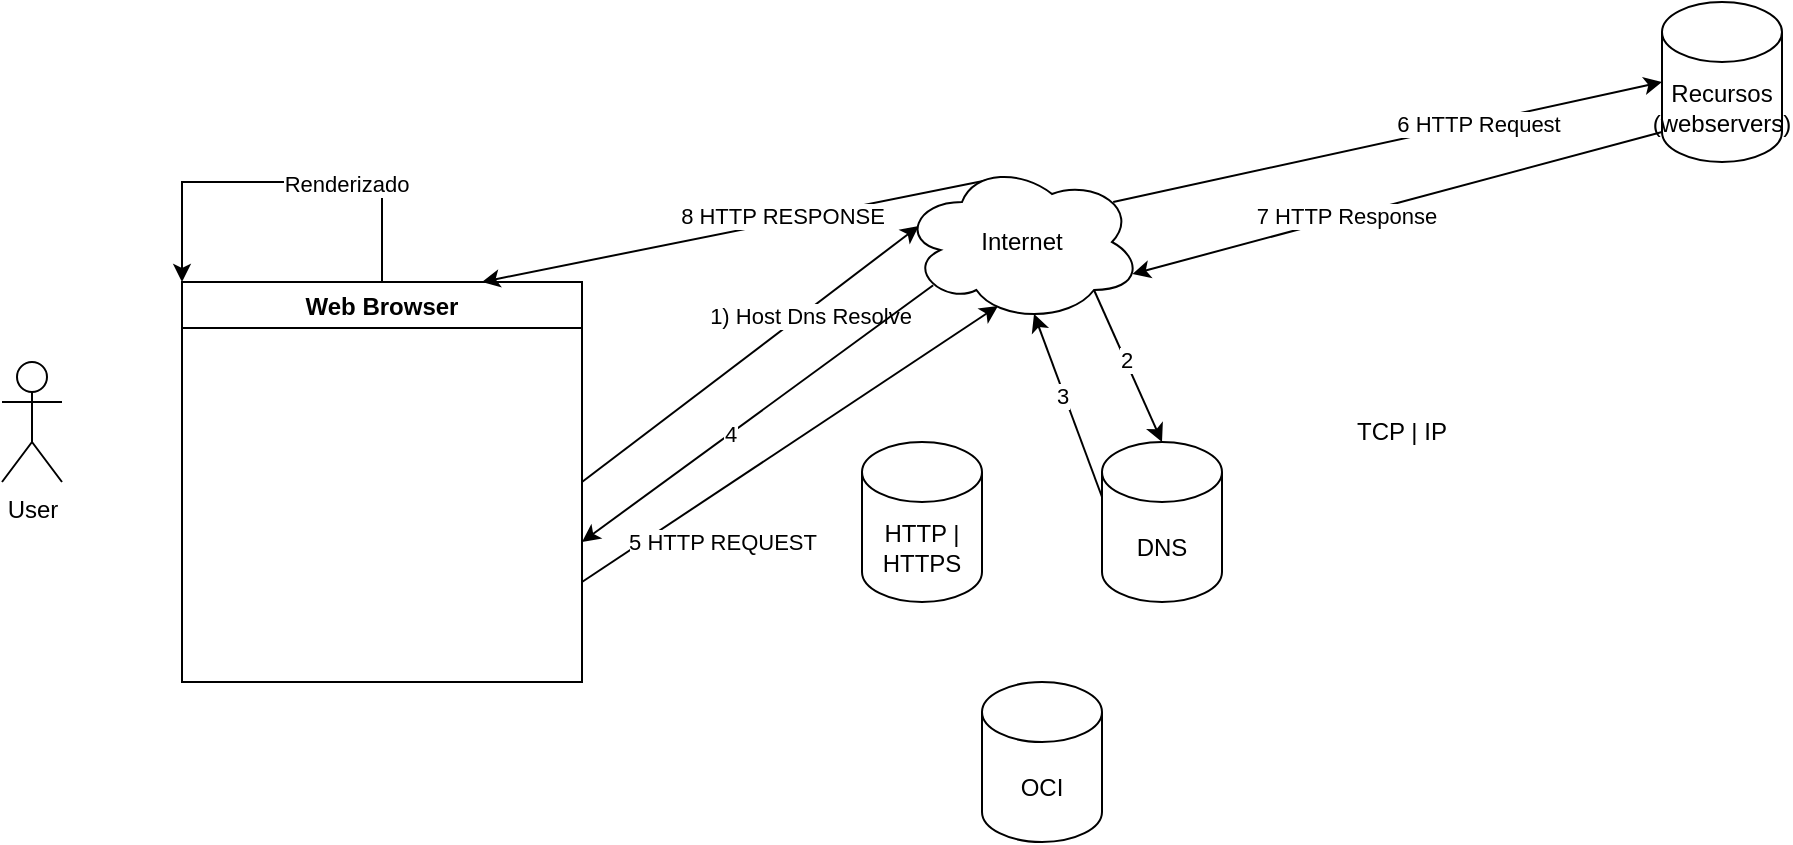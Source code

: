 <mxfile version="20.3.0" type="device"><diagram id="J5RqiKNQYTPjyl5852bg" name="Page-1"><mxGraphModel dx="1352" dy="827" grid="1" gridSize="10" guides="1" tooltips="1" connect="1" arrows="1" fold="1" page="1" pageScale="1" pageWidth="1100" pageHeight="850" math="0" shadow="0"><root><mxCell id="0"/><mxCell id="1" parent="0"/><mxCell id="lIiKSvGXky_bmWnDzIan-1" value="User" style="shape=umlActor;verticalLabelPosition=bottom;verticalAlign=top;html=1;outlineConnect=0;" vertex="1" parent="1"><mxGeometry x="80" y="240" width="30" height="60" as="geometry"/></mxCell><mxCell id="lIiKSvGXky_bmWnDzIan-8" style="rounded=0;orthogonalLoop=1;jettySize=auto;html=1;exitX=1;exitY=0.5;exitDx=0;exitDy=0;entryX=0.07;entryY=0.4;entryDx=0;entryDy=0;entryPerimeter=0;" edge="1" parent="1" source="lIiKSvGXky_bmWnDzIan-2" target="lIiKSvGXky_bmWnDzIan-3"><mxGeometry relative="1" as="geometry"/></mxCell><mxCell id="lIiKSvGXky_bmWnDzIan-11" value="1) Host Dns Resolve" style="edgeLabel;html=1;align=center;verticalAlign=middle;resizable=0;points=[];" vertex="1" connectable="0" parent="lIiKSvGXky_bmWnDzIan-8"><mxGeometry x="0.333" y="-3" relative="1" as="geometry"><mxPoint as="offset"/></mxGeometry></mxCell><mxCell id="lIiKSvGXky_bmWnDzIan-17" style="edgeStyle=none;rounded=0;orthogonalLoop=1;jettySize=auto;html=1;exitX=1;exitY=0.75;exitDx=0;exitDy=0;entryX=0.4;entryY=0.9;entryDx=0;entryDy=0;entryPerimeter=0;" edge="1" parent="1" source="lIiKSvGXky_bmWnDzIan-2" target="lIiKSvGXky_bmWnDzIan-3"><mxGeometry relative="1" as="geometry"/></mxCell><mxCell id="lIiKSvGXky_bmWnDzIan-18" value="5 HTTP REQUEST" style="edgeLabel;html=1;align=center;verticalAlign=middle;resizable=0;points=[];" vertex="1" connectable="0" parent="lIiKSvGXky_bmWnDzIan-17"><mxGeometry x="-0.116" relative="1" as="geometry"><mxPoint x="-22" y="41" as="offset"/></mxGeometry></mxCell><mxCell id="lIiKSvGXky_bmWnDzIan-24" style="edgeStyle=orthogonalEdgeStyle;rounded=0;orthogonalLoop=1;jettySize=auto;html=1;exitX=0.5;exitY=0;exitDx=0;exitDy=0;entryX=0;entryY=0;entryDx=0;entryDy=0;" edge="1" parent="1" source="lIiKSvGXky_bmWnDzIan-2" target="lIiKSvGXky_bmWnDzIan-2"><mxGeometry relative="1" as="geometry"><mxPoint x="260" y="110" as="targetPoint"/><Array as="points"><mxPoint x="270" y="150"/><mxPoint x="170" y="150"/></Array></mxGeometry></mxCell><mxCell id="lIiKSvGXky_bmWnDzIan-25" value="Renderizado" style="edgeLabel;html=1;align=center;verticalAlign=middle;resizable=0;points=[];" vertex="1" connectable="0" parent="lIiKSvGXky_bmWnDzIan-24"><mxGeometry x="-0.32" y="1" relative="1" as="geometry"><mxPoint as="offset"/></mxGeometry></mxCell><mxCell id="lIiKSvGXky_bmWnDzIan-2" value="Web Browser" style="swimlane;" vertex="1" parent="1"><mxGeometry x="170" y="200" width="200" height="200" as="geometry"/></mxCell><mxCell id="lIiKSvGXky_bmWnDzIan-9" style="rounded=0;orthogonalLoop=1;jettySize=auto;html=1;exitX=0.8;exitY=0.8;exitDx=0;exitDy=0;exitPerimeter=0;entryX=0.5;entryY=0;entryDx=0;entryDy=0;entryPerimeter=0;" edge="1" parent="1" source="lIiKSvGXky_bmWnDzIan-3" target="lIiKSvGXky_bmWnDzIan-6"><mxGeometry relative="1" as="geometry"/></mxCell><mxCell id="lIiKSvGXky_bmWnDzIan-12" value="2" style="edgeLabel;html=1;align=center;verticalAlign=middle;resizable=0;points=[];" vertex="1" connectable="0" parent="lIiKSvGXky_bmWnDzIan-9"><mxGeometry x="-0.076" relative="1" as="geometry"><mxPoint as="offset"/></mxGeometry></mxCell><mxCell id="lIiKSvGXky_bmWnDzIan-14" style="edgeStyle=none;rounded=0;orthogonalLoop=1;jettySize=auto;html=1;exitX=0.13;exitY=0.77;exitDx=0;exitDy=0;exitPerimeter=0;" edge="1" parent="1" source="lIiKSvGXky_bmWnDzIan-3"><mxGeometry relative="1" as="geometry"><mxPoint x="370" y="330" as="targetPoint"/></mxGeometry></mxCell><mxCell id="lIiKSvGXky_bmWnDzIan-15" value="4" style="edgeLabel;html=1;align=center;verticalAlign=middle;resizable=0;points=[];" vertex="1" connectable="0" parent="lIiKSvGXky_bmWnDzIan-14"><mxGeometry x="0.165" y="-1" relative="1" as="geometry"><mxPoint x="1" as="offset"/></mxGeometry></mxCell><mxCell id="lIiKSvGXky_bmWnDzIan-16" style="edgeStyle=none;rounded=0;orthogonalLoop=1;jettySize=auto;html=1;exitX=0.88;exitY=0.25;exitDx=0;exitDy=0;exitPerimeter=0;entryX=0;entryY=0.5;entryDx=0;entryDy=0;entryPerimeter=0;" edge="1" parent="1" source="lIiKSvGXky_bmWnDzIan-3" target="lIiKSvGXky_bmWnDzIan-7"><mxGeometry relative="1" as="geometry"/></mxCell><mxCell id="lIiKSvGXky_bmWnDzIan-19" value="6 HTTP Request" style="edgeLabel;html=1;align=center;verticalAlign=middle;resizable=0;points=[];" vertex="1" connectable="0" parent="lIiKSvGXky_bmWnDzIan-16"><mxGeometry x="0.323" relative="1" as="geometry"><mxPoint as="offset"/></mxGeometry></mxCell><mxCell id="lIiKSvGXky_bmWnDzIan-22" style="edgeStyle=none;rounded=0;orthogonalLoop=1;jettySize=auto;html=1;exitX=0.4;exitY=0.1;exitDx=0;exitDy=0;exitPerimeter=0;entryX=0.75;entryY=0;entryDx=0;entryDy=0;" edge="1" parent="1" source="lIiKSvGXky_bmWnDzIan-3" target="lIiKSvGXky_bmWnDzIan-2"><mxGeometry relative="1" as="geometry"/></mxCell><mxCell id="lIiKSvGXky_bmWnDzIan-23" value="8 HTTP RESPONSE" style="edgeLabel;html=1;align=center;verticalAlign=middle;resizable=0;points=[];" vertex="1" connectable="0" parent="lIiKSvGXky_bmWnDzIan-22"><mxGeometry x="-0.167" y="-3" relative="1" as="geometry"><mxPoint as="offset"/></mxGeometry></mxCell><mxCell id="lIiKSvGXky_bmWnDzIan-3" value="Internet" style="ellipse;shape=cloud;whiteSpace=wrap;html=1;" vertex="1" parent="1"><mxGeometry x="530" y="140" width="120" height="80" as="geometry"/></mxCell><mxCell id="lIiKSvGXky_bmWnDzIan-4" value="OCI" style="shape=cylinder3;whiteSpace=wrap;html=1;boundedLbl=1;backgroundOutline=1;size=15;" vertex="1" parent="1"><mxGeometry x="570" y="400" width="60" height="80" as="geometry"/></mxCell><mxCell id="lIiKSvGXky_bmWnDzIan-5" value="HTTP | HTTPS" style="shape=cylinder3;whiteSpace=wrap;html=1;boundedLbl=1;backgroundOutline=1;size=15;" vertex="1" parent="1"><mxGeometry x="510" y="280" width="60" height="80" as="geometry"/></mxCell><mxCell id="lIiKSvGXky_bmWnDzIan-10" style="rounded=0;orthogonalLoop=1;jettySize=auto;html=1;exitX=0;exitY=0;exitDx=0;exitDy=27.5;exitPerimeter=0;entryX=0.55;entryY=0.95;entryDx=0;entryDy=0;entryPerimeter=0;" edge="1" parent="1" source="lIiKSvGXky_bmWnDzIan-6" target="lIiKSvGXky_bmWnDzIan-3"><mxGeometry relative="1" as="geometry"/></mxCell><mxCell id="lIiKSvGXky_bmWnDzIan-13" value="3" style="edgeLabel;html=1;align=center;verticalAlign=middle;resizable=0;points=[];" vertex="1" connectable="0" parent="lIiKSvGXky_bmWnDzIan-10"><mxGeometry x="0.113" y="1" relative="1" as="geometry"><mxPoint as="offset"/></mxGeometry></mxCell><mxCell id="lIiKSvGXky_bmWnDzIan-6" value="DNS" style="shape=cylinder3;whiteSpace=wrap;html=1;boundedLbl=1;backgroundOutline=1;size=15;" vertex="1" parent="1"><mxGeometry x="630" y="280" width="60" height="80" as="geometry"/></mxCell><mxCell id="lIiKSvGXky_bmWnDzIan-20" style="edgeStyle=none;rounded=0;orthogonalLoop=1;jettySize=auto;html=1;exitX=0;exitY=1;exitDx=0;exitDy=-15;exitPerimeter=0;entryX=0.96;entryY=0.7;entryDx=0;entryDy=0;entryPerimeter=0;" edge="1" parent="1" source="lIiKSvGXky_bmWnDzIan-7" target="lIiKSvGXky_bmWnDzIan-3"><mxGeometry relative="1" as="geometry"/></mxCell><mxCell id="lIiKSvGXky_bmWnDzIan-21" value="7 HTTP Response" style="edgeLabel;html=1;align=center;verticalAlign=middle;resizable=0;points=[];" vertex="1" connectable="0" parent="lIiKSvGXky_bmWnDzIan-20"><mxGeometry x="0.191" y="-1" relative="1" as="geometry"><mxPoint as="offset"/></mxGeometry></mxCell><mxCell id="lIiKSvGXky_bmWnDzIan-7" value="Recursos (webservers)" style="shape=cylinder3;whiteSpace=wrap;html=1;boundedLbl=1;backgroundOutline=1;size=15;" vertex="1" parent="1"><mxGeometry x="910" y="60" width="60" height="80" as="geometry"/></mxCell><mxCell id="lIiKSvGXky_bmWnDzIan-26" value="TCP | IP" style="text;html=1;strokeColor=none;fillColor=none;align=center;verticalAlign=middle;whiteSpace=wrap;rounded=0;" vertex="1" parent="1"><mxGeometry x="750" y="260" width="60" height="30" as="geometry"/></mxCell></root></mxGraphModel></diagram></mxfile>